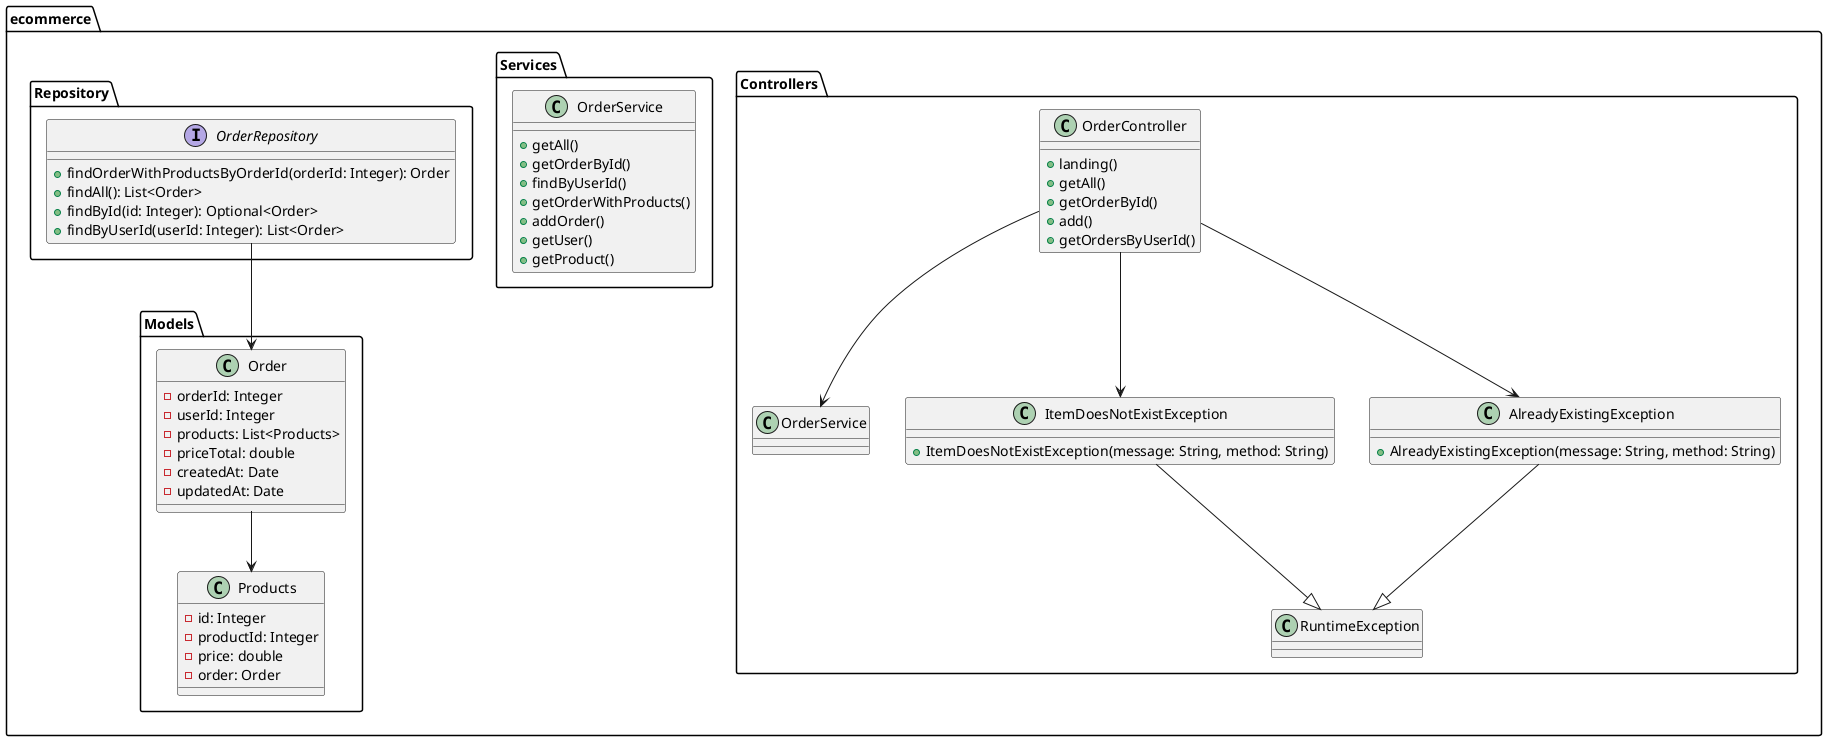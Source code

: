 @startuml

package "ecommerce.Controllers" {
    class OrderController {
        + landing()
        + getAll()
        + getOrderById()
        + add()
        + getOrdersByUserId()
    }

    OrderController --> OrderService
    OrderController --> ItemDoesNotExistException
    OrderController --> AlreadyExistingException

    class ItemDoesNotExistException {
        + ItemDoesNotExistException(message: String, method: String)
    }

    class AlreadyExistingException {
        + AlreadyExistingException(message: String, method: String)
    }

    ItemDoesNotExistException --|> RuntimeException
    AlreadyExistingException --|> RuntimeException
}

package "ecommerce.Services" {
    class OrderService {
        + getAll()
        + getOrderById()
        + findByUserId()
        + getOrderWithProducts()
        + addOrder()
        + getUser()
        + getProduct()
    }
}

package "ecommerce.Repository" {
    interface OrderRepository {
        + findOrderWithProductsByOrderId(orderId: Integer): Order
        + findAll(): List<Order>
        + findById(id: Integer): Optional<Order>
        + findByUserId(userId: Integer): List<Order>
    }
}

package "ecommerce.Models" {
    class Order {
        - orderId: Integer
        - userId: Integer
        - products: List<Products>
        - priceTotal: double
        - createdAt: Date
        - updatedAt: Date
    }

    class Products {
        - id: Integer
        - productId: Integer
        - price: double
        - order: Order
    }

    OrderRepository --> Order

    Order --> Products
}

@enduml
